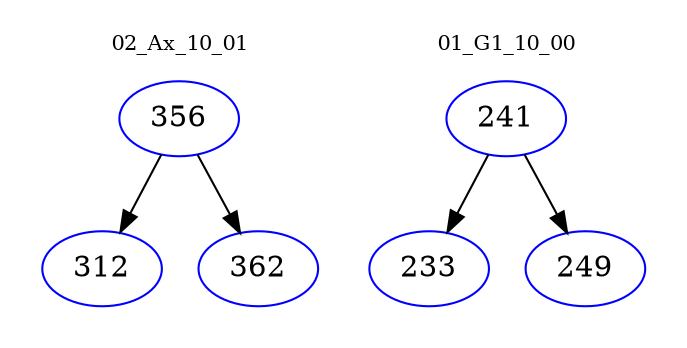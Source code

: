 digraph{
subgraph cluster_0 {
color = white
label = "02_Ax_10_01";
fontsize=10;
T0_356 [label="356", color="blue"]
T0_356 -> T0_312 [color="black"]
T0_312 [label="312", color="blue"]
T0_356 -> T0_362 [color="black"]
T0_362 [label="362", color="blue"]
}
subgraph cluster_1 {
color = white
label = "01_G1_10_00";
fontsize=10;
T1_241 [label="241", color="blue"]
T1_241 -> T1_233 [color="black"]
T1_233 [label="233", color="blue"]
T1_241 -> T1_249 [color="black"]
T1_249 [label="249", color="blue"]
}
}
